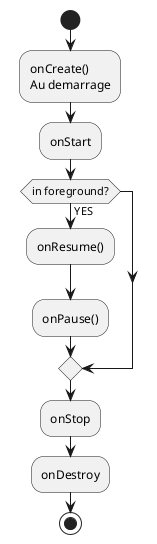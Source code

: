 {
  "sha1": "6m0xzc4r2ehbg64hpgb36wxp9csuhz8",
  "insertion": {
    "when": "2024-05-30T20:48:20.982Z",
    "user": "plantuml@gmail.com"
  }
}
@startuml
start
:onCreate()
Au demarrage;

:onStart;
if (in foreground?) then (YES)
  :onResume();
  :onPause();
endif
:onStop;
:onDestroy;
stop
@enduml
